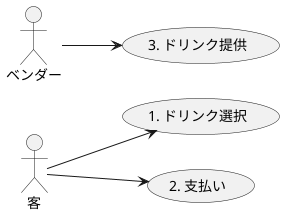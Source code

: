 @startuml
left to right direction
actor 客
actor ベンダー

usecase ドリンク選択 as "1. ドリンク選択"
usecase 支払い as "2. 支払い"
usecase ドリンク提供 as "3. ドリンク提供"

客 --> ドリンク選択
客 --> 支払い
ベンダー --> ドリンク提供

@enduml